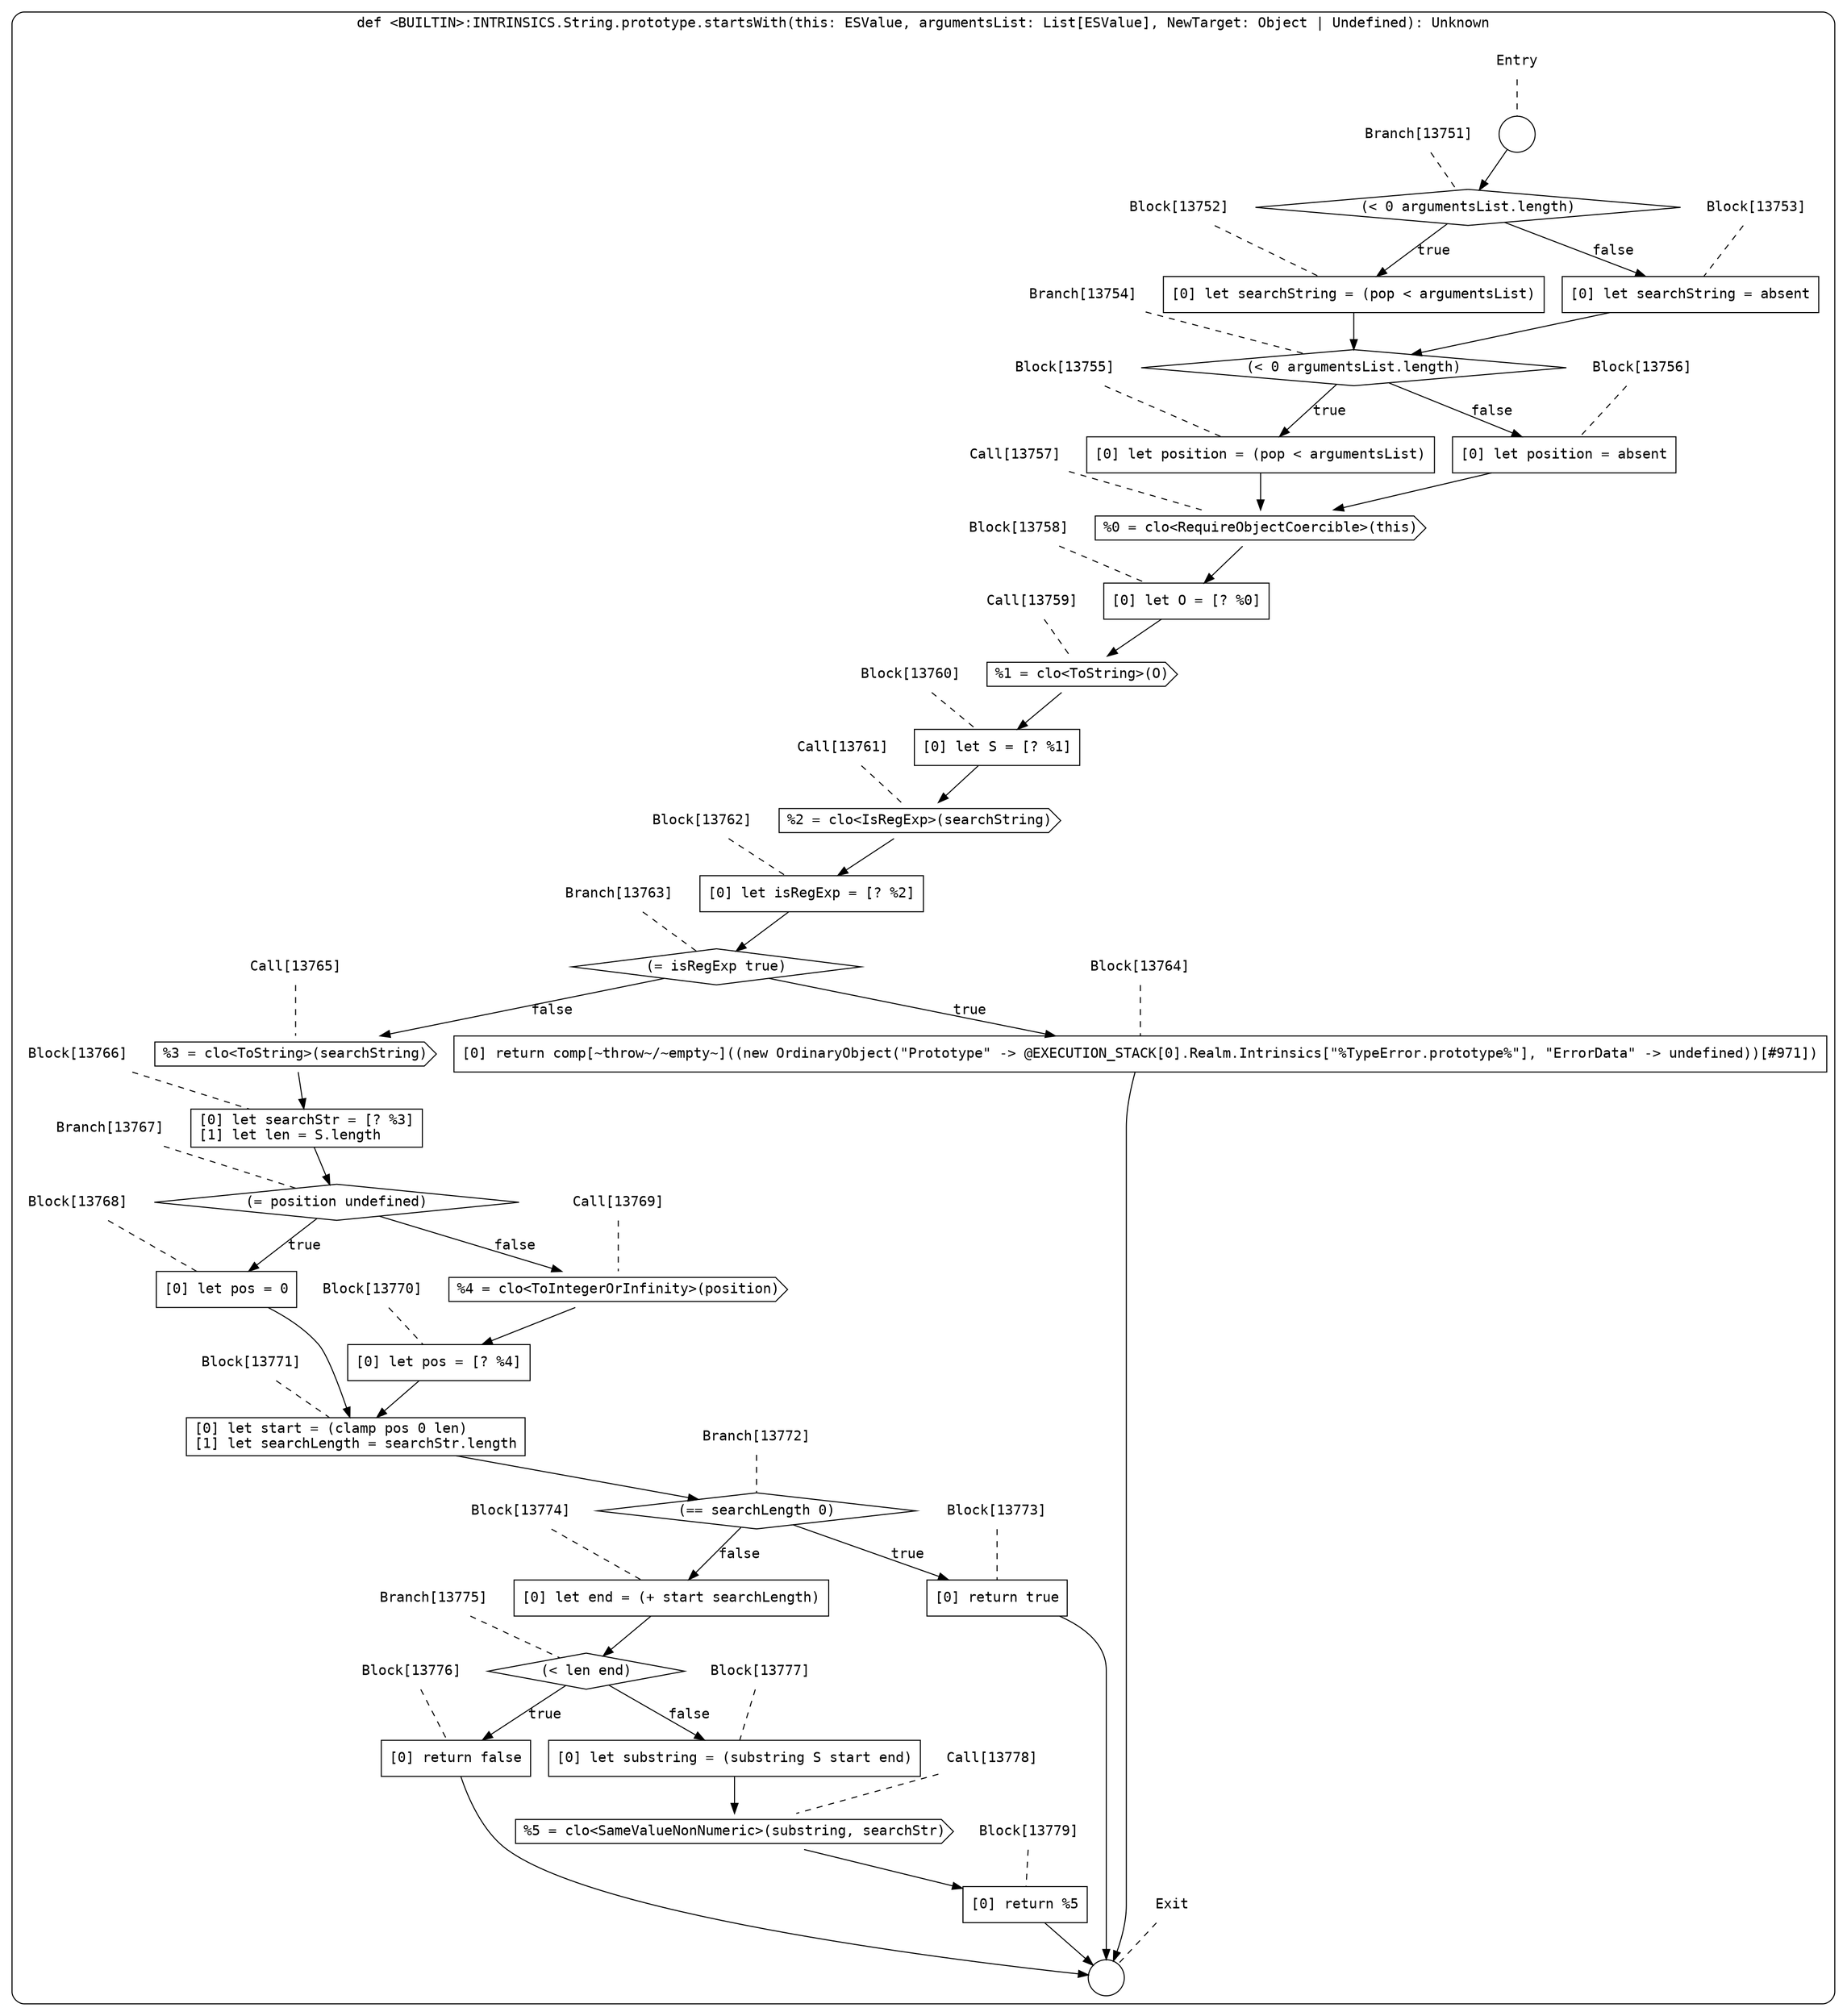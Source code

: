 digraph {
  graph [fontname = "Consolas"]
  node [fontname = "Consolas"]
  edge [fontname = "Consolas"]
  subgraph cluster2192 {
    label = "def <BUILTIN>:INTRINSICS.String.prototype.startsWith(this: ESValue, argumentsList: List[ESValue], NewTarget: Object | Undefined): Unknown"
    style = rounded
    cluster2192_entry_name [shape=none, label=<<font color="black">Entry</font>>]
    cluster2192_entry_name -> cluster2192_entry [arrowhead=none, color="black", style=dashed]
    cluster2192_entry [shape=circle label=" " color="black" fillcolor="white" style=filled]
    cluster2192_entry -> node13751 [color="black"]
    cluster2192_exit_name [shape=none, label=<<font color="black">Exit</font>>]
    cluster2192_exit_name -> cluster2192_exit [arrowhead=none, color="black", style=dashed]
    cluster2192_exit [shape=circle label=" " color="black" fillcolor="white" style=filled]
    node13751_name [shape=none, label=<<font color="black">Branch[13751]</font>>]
    node13751_name -> node13751 [arrowhead=none, color="black", style=dashed]
    node13751 [shape=diamond, label=<<font color="black">(&lt; 0 argumentsList.length)</font>> color="black" fillcolor="white", style=filled]
    node13751 -> node13752 [label=<<font color="black">true</font>> color="black"]
    node13751 -> node13753 [label=<<font color="black">false</font>> color="black"]
    node13752_name [shape=none, label=<<font color="black">Block[13752]</font>>]
    node13752_name -> node13752 [arrowhead=none, color="black", style=dashed]
    node13752 [shape=box, label=<<font color="black">[0] let searchString = (pop &lt; argumentsList)<BR ALIGN="LEFT"/></font>> color="black" fillcolor="white", style=filled]
    node13752 -> node13754 [color="black"]
    node13753_name [shape=none, label=<<font color="black">Block[13753]</font>>]
    node13753_name -> node13753 [arrowhead=none, color="black", style=dashed]
    node13753 [shape=box, label=<<font color="black">[0] let searchString = absent<BR ALIGN="LEFT"/></font>> color="black" fillcolor="white", style=filled]
    node13753 -> node13754 [color="black"]
    node13754_name [shape=none, label=<<font color="black">Branch[13754]</font>>]
    node13754_name -> node13754 [arrowhead=none, color="black", style=dashed]
    node13754 [shape=diamond, label=<<font color="black">(&lt; 0 argumentsList.length)</font>> color="black" fillcolor="white", style=filled]
    node13754 -> node13755 [label=<<font color="black">true</font>> color="black"]
    node13754 -> node13756 [label=<<font color="black">false</font>> color="black"]
    node13755_name [shape=none, label=<<font color="black">Block[13755]</font>>]
    node13755_name -> node13755 [arrowhead=none, color="black", style=dashed]
    node13755 [shape=box, label=<<font color="black">[0] let position = (pop &lt; argumentsList)<BR ALIGN="LEFT"/></font>> color="black" fillcolor="white", style=filled]
    node13755 -> node13757 [color="black"]
    node13756_name [shape=none, label=<<font color="black">Block[13756]</font>>]
    node13756_name -> node13756 [arrowhead=none, color="black", style=dashed]
    node13756 [shape=box, label=<<font color="black">[0] let position = absent<BR ALIGN="LEFT"/></font>> color="black" fillcolor="white", style=filled]
    node13756 -> node13757 [color="black"]
    node13757_name [shape=none, label=<<font color="black">Call[13757]</font>>]
    node13757_name -> node13757 [arrowhead=none, color="black", style=dashed]
    node13757 [shape=cds, label=<<font color="black">%0 = clo&lt;RequireObjectCoercible&gt;(this)</font>> color="black" fillcolor="white", style=filled]
    node13757 -> node13758 [color="black"]
    node13758_name [shape=none, label=<<font color="black">Block[13758]</font>>]
    node13758_name -> node13758 [arrowhead=none, color="black", style=dashed]
    node13758 [shape=box, label=<<font color="black">[0] let O = [? %0]<BR ALIGN="LEFT"/></font>> color="black" fillcolor="white", style=filled]
    node13758 -> node13759 [color="black"]
    node13759_name [shape=none, label=<<font color="black">Call[13759]</font>>]
    node13759_name -> node13759 [arrowhead=none, color="black", style=dashed]
    node13759 [shape=cds, label=<<font color="black">%1 = clo&lt;ToString&gt;(O)</font>> color="black" fillcolor="white", style=filled]
    node13759 -> node13760 [color="black"]
    node13760_name [shape=none, label=<<font color="black">Block[13760]</font>>]
    node13760_name -> node13760 [arrowhead=none, color="black", style=dashed]
    node13760 [shape=box, label=<<font color="black">[0] let S = [? %1]<BR ALIGN="LEFT"/></font>> color="black" fillcolor="white", style=filled]
    node13760 -> node13761 [color="black"]
    node13761_name [shape=none, label=<<font color="black">Call[13761]</font>>]
    node13761_name -> node13761 [arrowhead=none, color="black", style=dashed]
    node13761 [shape=cds, label=<<font color="black">%2 = clo&lt;IsRegExp&gt;(searchString)</font>> color="black" fillcolor="white", style=filled]
    node13761 -> node13762 [color="black"]
    node13762_name [shape=none, label=<<font color="black">Block[13762]</font>>]
    node13762_name -> node13762 [arrowhead=none, color="black", style=dashed]
    node13762 [shape=box, label=<<font color="black">[0] let isRegExp = [? %2]<BR ALIGN="LEFT"/></font>> color="black" fillcolor="white", style=filled]
    node13762 -> node13763 [color="black"]
    node13763_name [shape=none, label=<<font color="black">Branch[13763]</font>>]
    node13763_name -> node13763 [arrowhead=none, color="black", style=dashed]
    node13763 [shape=diamond, label=<<font color="black">(= isRegExp true)</font>> color="black" fillcolor="white", style=filled]
    node13763 -> node13764 [label=<<font color="black">true</font>> color="black"]
    node13763 -> node13765 [label=<<font color="black">false</font>> color="black"]
    node13764_name [shape=none, label=<<font color="black">Block[13764]</font>>]
    node13764_name -> node13764 [arrowhead=none, color="black", style=dashed]
    node13764 [shape=box, label=<<font color="black">[0] return comp[~throw~/~empty~]((new OrdinaryObject(&quot;Prototype&quot; -&gt; @EXECUTION_STACK[0].Realm.Intrinsics[&quot;%TypeError.prototype%&quot;], &quot;ErrorData&quot; -&gt; undefined))[#971])<BR ALIGN="LEFT"/></font>> color="black" fillcolor="white", style=filled]
    node13764 -> cluster2192_exit [color="black"]
    node13765_name [shape=none, label=<<font color="black">Call[13765]</font>>]
    node13765_name -> node13765 [arrowhead=none, color="black", style=dashed]
    node13765 [shape=cds, label=<<font color="black">%3 = clo&lt;ToString&gt;(searchString)</font>> color="black" fillcolor="white", style=filled]
    node13765 -> node13766 [color="black"]
    node13766_name [shape=none, label=<<font color="black">Block[13766]</font>>]
    node13766_name -> node13766 [arrowhead=none, color="black", style=dashed]
    node13766 [shape=box, label=<<font color="black">[0] let searchStr = [? %3]<BR ALIGN="LEFT"/>[1] let len = S.length<BR ALIGN="LEFT"/></font>> color="black" fillcolor="white", style=filled]
    node13766 -> node13767 [color="black"]
    node13767_name [shape=none, label=<<font color="black">Branch[13767]</font>>]
    node13767_name -> node13767 [arrowhead=none, color="black", style=dashed]
    node13767 [shape=diamond, label=<<font color="black">(= position undefined)</font>> color="black" fillcolor="white", style=filled]
    node13767 -> node13768 [label=<<font color="black">true</font>> color="black"]
    node13767 -> node13769 [label=<<font color="black">false</font>> color="black"]
    node13768_name [shape=none, label=<<font color="black">Block[13768]</font>>]
    node13768_name -> node13768 [arrowhead=none, color="black", style=dashed]
    node13768 [shape=box, label=<<font color="black">[0] let pos = 0<BR ALIGN="LEFT"/></font>> color="black" fillcolor="white", style=filled]
    node13768 -> node13771 [color="black"]
    node13769_name [shape=none, label=<<font color="black">Call[13769]</font>>]
    node13769_name -> node13769 [arrowhead=none, color="black", style=dashed]
    node13769 [shape=cds, label=<<font color="black">%4 = clo&lt;ToIntegerOrInfinity&gt;(position)</font>> color="black" fillcolor="white", style=filled]
    node13769 -> node13770 [color="black"]
    node13771_name [shape=none, label=<<font color="black">Block[13771]</font>>]
    node13771_name -> node13771 [arrowhead=none, color="black", style=dashed]
    node13771 [shape=box, label=<<font color="black">[0] let start = (clamp pos 0 len)<BR ALIGN="LEFT"/>[1] let searchLength = searchStr.length<BR ALIGN="LEFT"/></font>> color="black" fillcolor="white", style=filled]
    node13771 -> node13772 [color="black"]
    node13770_name [shape=none, label=<<font color="black">Block[13770]</font>>]
    node13770_name -> node13770 [arrowhead=none, color="black", style=dashed]
    node13770 [shape=box, label=<<font color="black">[0] let pos = [? %4]<BR ALIGN="LEFT"/></font>> color="black" fillcolor="white", style=filled]
    node13770 -> node13771 [color="black"]
    node13772_name [shape=none, label=<<font color="black">Branch[13772]</font>>]
    node13772_name -> node13772 [arrowhead=none, color="black", style=dashed]
    node13772 [shape=diamond, label=<<font color="black">(== searchLength 0)</font>> color="black" fillcolor="white", style=filled]
    node13772 -> node13773 [label=<<font color="black">true</font>> color="black"]
    node13772 -> node13774 [label=<<font color="black">false</font>> color="black"]
    node13773_name [shape=none, label=<<font color="black">Block[13773]</font>>]
    node13773_name -> node13773 [arrowhead=none, color="black", style=dashed]
    node13773 [shape=box, label=<<font color="black">[0] return true<BR ALIGN="LEFT"/></font>> color="black" fillcolor="white", style=filled]
    node13773 -> cluster2192_exit [color="black"]
    node13774_name [shape=none, label=<<font color="black">Block[13774]</font>>]
    node13774_name -> node13774 [arrowhead=none, color="black", style=dashed]
    node13774 [shape=box, label=<<font color="black">[0] let end = (+ start searchLength)<BR ALIGN="LEFT"/></font>> color="black" fillcolor="white", style=filled]
    node13774 -> node13775 [color="black"]
    node13775_name [shape=none, label=<<font color="black">Branch[13775]</font>>]
    node13775_name -> node13775 [arrowhead=none, color="black", style=dashed]
    node13775 [shape=diamond, label=<<font color="black">(&lt; len end)</font>> color="black" fillcolor="white", style=filled]
    node13775 -> node13776 [label=<<font color="black">true</font>> color="black"]
    node13775 -> node13777 [label=<<font color="black">false</font>> color="black"]
    node13776_name [shape=none, label=<<font color="black">Block[13776]</font>>]
    node13776_name -> node13776 [arrowhead=none, color="black", style=dashed]
    node13776 [shape=box, label=<<font color="black">[0] return false<BR ALIGN="LEFT"/></font>> color="black" fillcolor="white", style=filled]
    node13776 -> cluster2192_exit [color="black"]
    node13777_name [shape=none, label=<<font color="black">Block[13777]</font>>]
    node13777_name -> node13777 [arrowhead=none, color="black", style=dashed]
    node13777 [shape=box, label=<<font color="black">[0] let substring = (substring S start end)<BR ALIGN="LEFT"/></font>> color="black" fillcolor="white", style=filled]
    node13777 -> node13778 [color="black"]
    node13778_name [shape=none, label=<<font color="black">Call[13778]</font>>]
    node13778_name -> node13778 [arrowhead=none, color="black", style=dashed]
    node13778 [shape=cds, label=<<font color="black">%5 = clo&lt;SameValueNonNumeric&gt;(substring, searchStr)</font>> color="black" fillcolor="white", style=filled]
    node13778 -> node13779 [color="black"]
    node13779_name [shape=none, label=<<font color="black">Block[13779]</font>>]
    node13779_name -> node13779 [arrowhead=none, color="black", style=dashed]
    node13779 [shape=box, label=<<font color="black">[0] return %5<BR ALIGN="LEFT"/></font>> color="black" fillcolor="white", style=filled]
    node13779 -> cluster2192_exit [color="black"]
  }
}